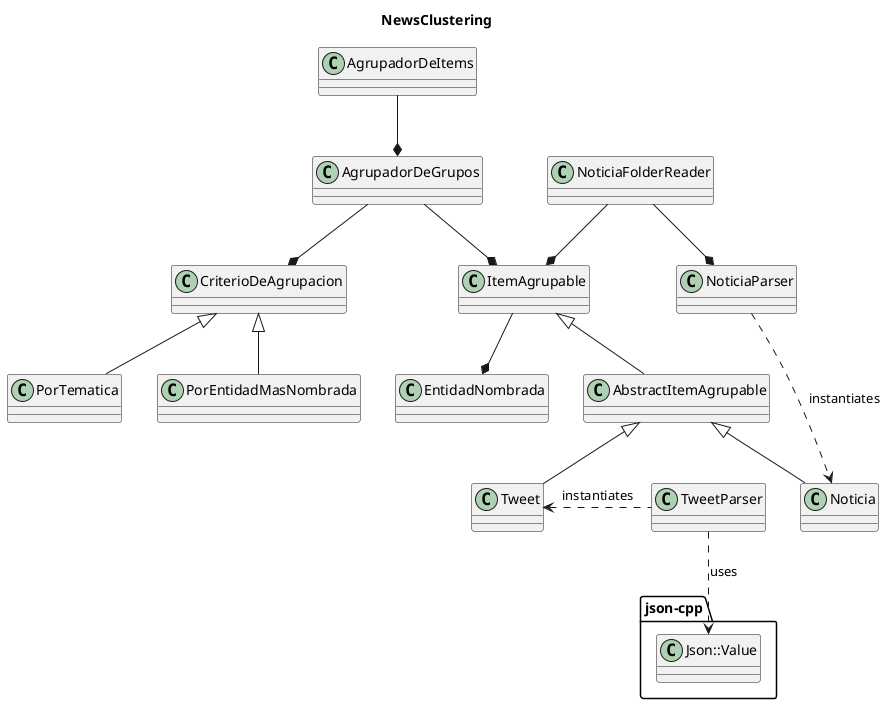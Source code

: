 @startuml

title NewsClustering

package "json-cpp" {
	class Json::Value
}

class ItemAgrupable
class AbstractItemAgrupable
class Noticia
class EntidadNombrada
class AgrupadorDeGrupos
class AgrupadorDeItems
class CriterioDeAgrupacion
class PorEntidadMasNombrada
class PorTematica
class NoticiaParser
class NoticiaFolderReader
class Tweet
class TweetParser

NoticiaParser ..> Noticia : instantiates
NoticiaFolderReader --* NoticiaParser
NoticiaFolderReader --* ItemAgrupable

ItemAgrupable <|-- AbstractItemAgrupable
AbstractItemAgrupable <|-- Noticia
AbstractItemAgrupable <|-- Tweet


EntidadNombrada *-up- ItemAgrupable

AgrupadorDeItems --* AgrupadorDeGrupos
AgrupadorDeGrupos --* CriterioDeAgrupacion

PorEntidadMasNombrada -up-|> CriterioDeAgrupacion
PorTematica -up-|> CriterioDeAgrupacion

AgrupadorDeGrupos --* ItemAgrupable

TweetParser .left.> Tweet : instantiates
TweetParser ..> Json::Value : uses

@enduml